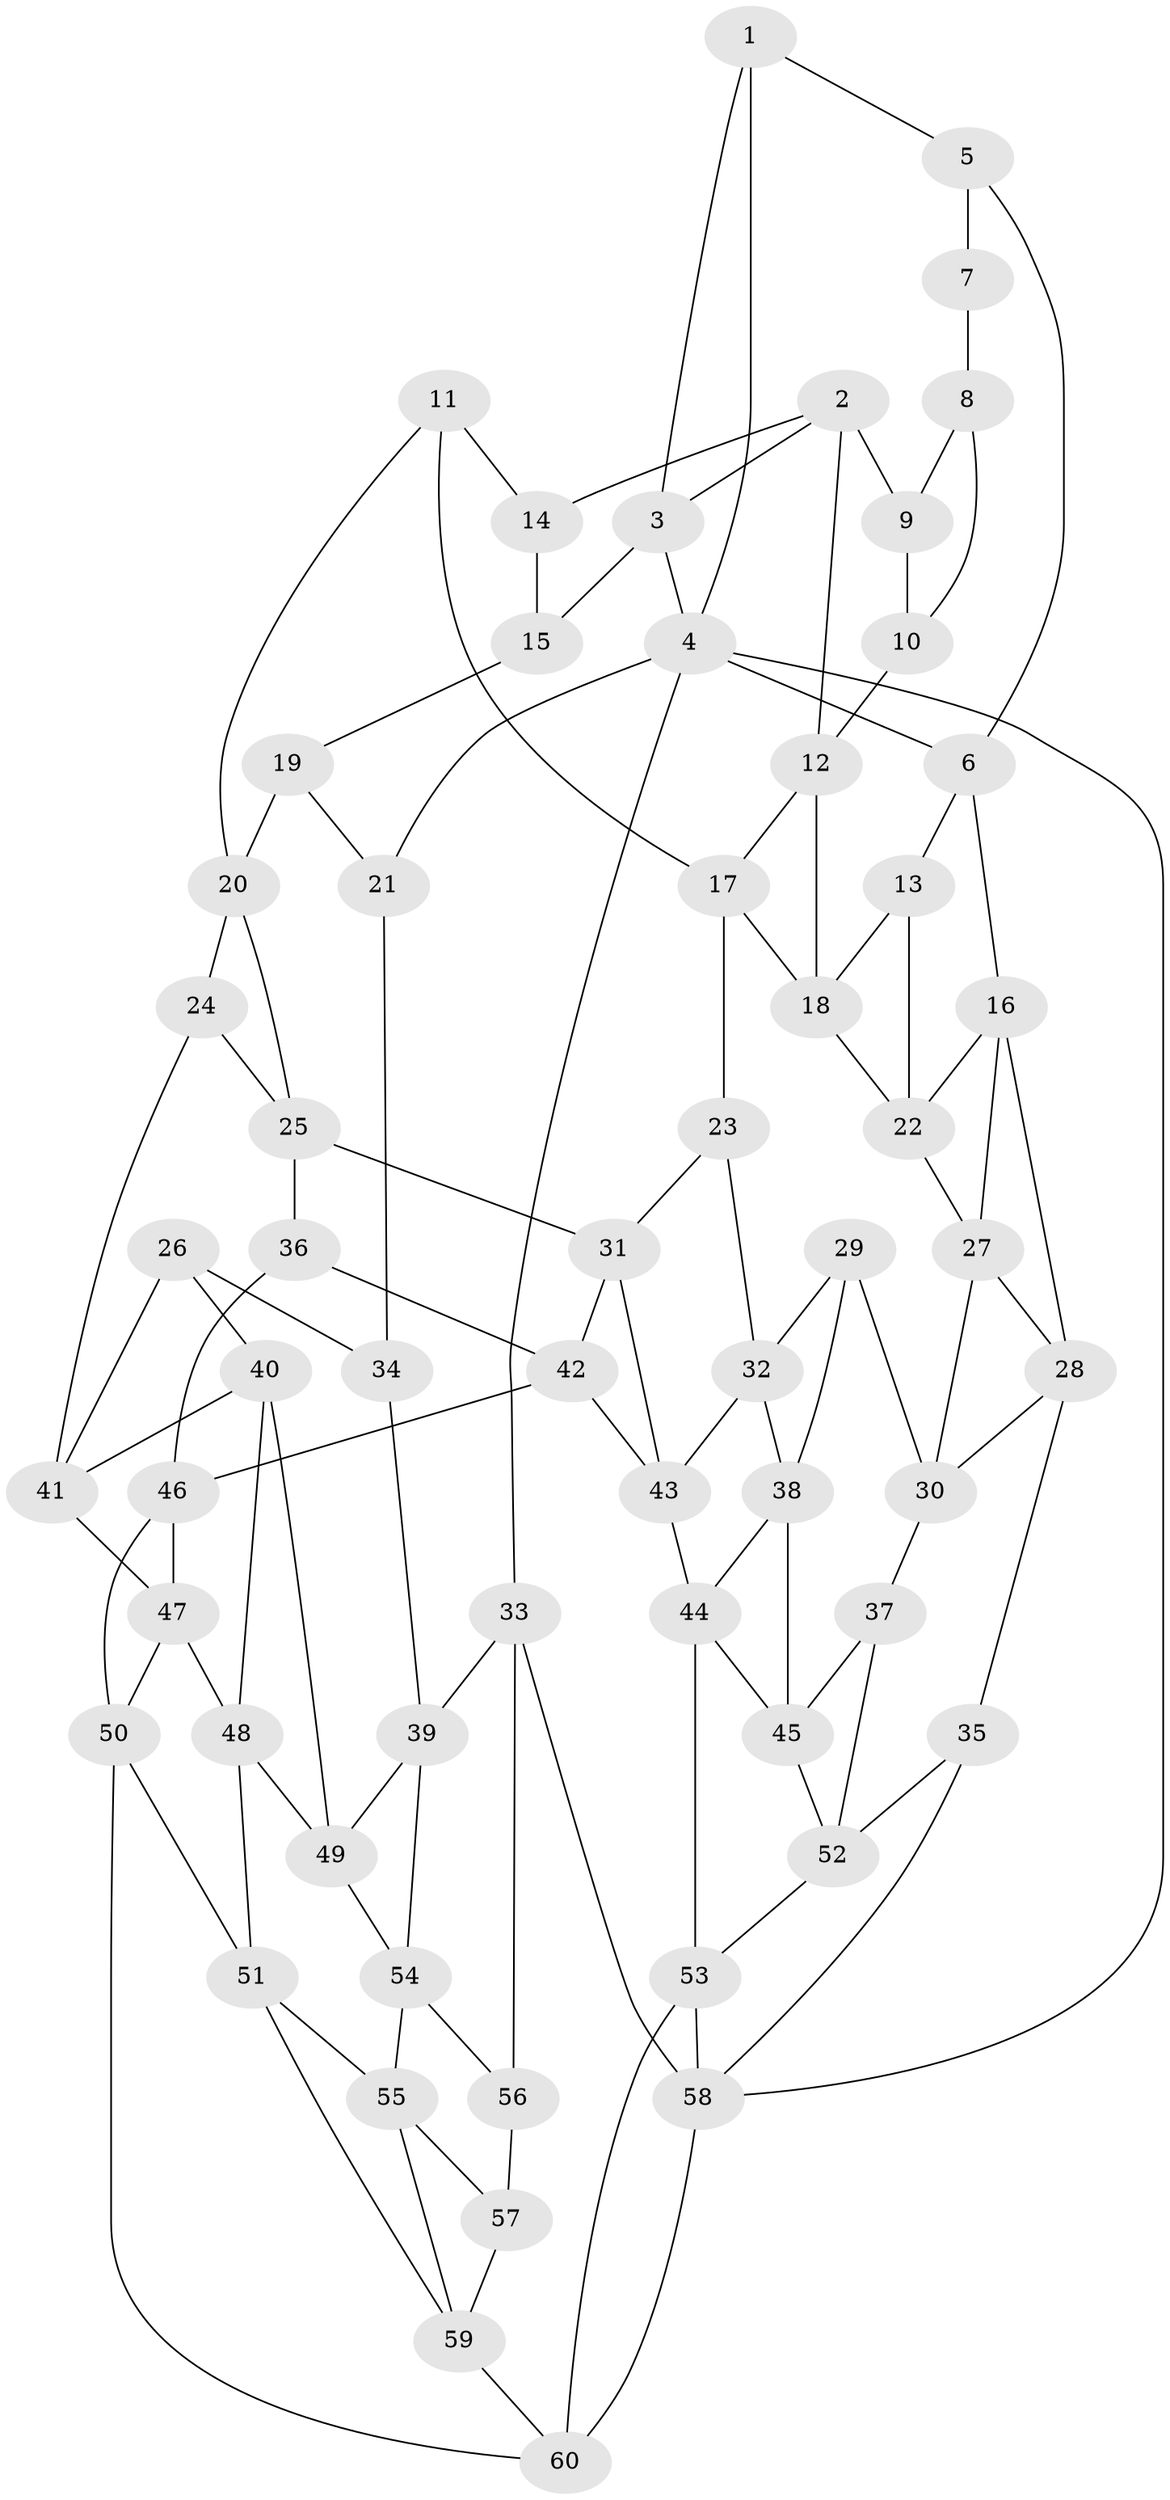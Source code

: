 // original degree distribution, {3: 0.016666666666666666, 4: 0.24166666666666667, 5: 0.5166666666666667, 6: 0.225}
// Generated by graph-tools (version 1.1) at 2025/03/03/09/25 03:03:19]
// undirected, 60 vertices, 110 edges
graph export_dot {
graph [start="1"]
  node [color=gray90,style=filled];
  1;
  2;
  3;
  4;
  5;
  6;
  7;
  8;
  9;
  10;
  11;
  12;
  13;
  14;
  15;
  16;
  17;
  18;
  19;
  20;
  21;
  22;
  23;
  24;
  25;
  26;
  27;
  28;
  29;
  30;
  31;
  32;
  33;
  34;
  35;
  36;
  37;
  38;
  39;
  40;
  41;
  42;
  43;
  44;
  45;
  46;
  47;
  48;
  49;
  50;
  51;
  52;
  53;
  54;
  55;
  56;
  57;
  58;
  59;
  60;
  1 -- 3 [weight=1.0];
  1 -- 4 [weight=1.0];
  1 -- 5 [weight=1.0];
  2 -- 3 [weight=1.0];
  2 -- 9 [weight=1.0];
  2 -- 12 [weight=1.0];
  2 -- 14 [weight=1.0];
  3 -- 4 [weight=1.0];
  3 -- 15 [weight=1.0];
  4 -- 6 [weight=1.0];
  4 -- 21 [weight=1.0];
  4 -- 33 [weight=1.0];
  4 -- 58 [weight=1.0];
  5 -- 6 [weight=1.0];
  5 -- 7 [weight=2.0];
  6 -- 13 [weight=1.0];
  6 -- 16 [weight=1.0];
  7 -- 8 [weight=2.0];
  8 -- 9 [weight=1.0];
  8 -- 10 [weight=1.0];
  9 -- 10 [weight=1.0];
  10 -- 12 [weight=1.0];
  11 -- 14 [weight=1.0];
  11 -- 17 [weight=1.0];
  11 -- 20 [weight=1.0];
  12 -- 17 [weight=1.0];
  12 -- 18 [weight=1.0];
  13 -- 18 [weight=1.0];
  13 -- 22 [weight=1.0];
  14 -- 15 [weight=2.0];
  15 -- 19 [weight=1.0];
  16 -- 22 [weight=1.0];
  16 -- 27 [weight=1.0];
  16 -- 28 [weight=1.0];
  17 -- 18 [weight=1.0];
  17 -- 23 [weight=1.0];
  18 -- 22 [weight=1.0];
  19 -- 20 [weight=1.0];
  19 -- 21 [weight=1.0];
  20 -- 24 [weight=1.0];
  20 -- 25 [weight=1.0];
  21 -- 34 [weight=2.0];
  22 -- 27 [weight=1.0];
  23 -- 31 [weight=1.0];
  23 -- 32 [weight=1.0];
  24 -- 25 [weight=1.0];
  24 -- 41 [weight=1.0];
  25 -- 31 [weight=1.0];
  25 -- 36 [weight=1.0];
  26 -- 34 [weight=1.0];
  26 -- 40 [weight=1.0];
  26 -- 41 [weight=1.0];
  27 -- 28 [weight=1.0];
  27 -- 30 [weight=1.0];
  28 -- 30 [weight=1.0];
  28 -- 35 [weight=1.0];
  29 -- 30 [weight=1.0];
  29 -- 32 [weight=1.0];
  29 -- 38 [weight=1.0];
  30 -- 37 [weight=1.0];
  31 -- 42 [weight=1.0];
  31 -- 43 [weight=1.0];
  32 -- 38 [weight=1.0];
  32 -- 43 [weight=1.0];
  33 -- 39 [weight=1.0];
  33 -- 56 [weight=2.0];
  33 -- 58 [weight=1.0];
  34 -- 39 [weight=1.0];
  35 -- 52 [weight=1.0];
  35 -- 58 [weight=1.0];
  36 -- 42 [weight=1.0];
  36 -- 46 [weight=1.0];
  37 -- 45 [weight=1.0];
  37 -- 52 [weight=1.0];
  38 -- 44 [weight=1.0];
  38 -- 45 [weight=1.0];
  39 -- 49 [weight=1.0];
  39 -- 54 [weight=1.0];
  40 -- 41 [weight=1.0];
  40 -- 48 [weight=1.0];
  40 -- 49 [weight=1.0];
  41 -- 47 [weight=1.0];
  42 -- 43 [weight=1.0];
  42 -- 46 [weight=1.0];
  43 -- 44 [weight=1.0];
  44 -- 45 [weight=1.0];
  44 -- 53 [weight=1.0];
  45 -- 52 [weight=1.0];
  46 -- 47 [weight=1.0];
  46 -- 50 [weight=1.0];
  47 -- 48 [weight=1.0];
  47 -- 50 [weight=1.0];
  48 -- 49 [weight=1.0];
  48 -- 51 [weight=1.0];
  49 -- 54 [weight=1.0];
  50 -- 51 [weight=1.0];
  50 -- 60 [weight=1.0];
  51 -- 55 [weight=1.0];
  51 -- 59 [weight=1.0];
  52 -- 53 [weight=1.0];
  53 -- 58 [weight=1.0];
  53 -- 60 [weight=1.0];
  54 -- 55 [weight=1.0];
  54 -- 56 [weight=1.0];
  55 -- 57 [weight=1.0];
  55 -- 59 [weight=1.0];
  56 -- 57 [weight=2.0];
  57 -- 59 [weight=1.0];
  58 -- 60 [weight=1.0];
  59 -- 60 [weight=1.0];
}
